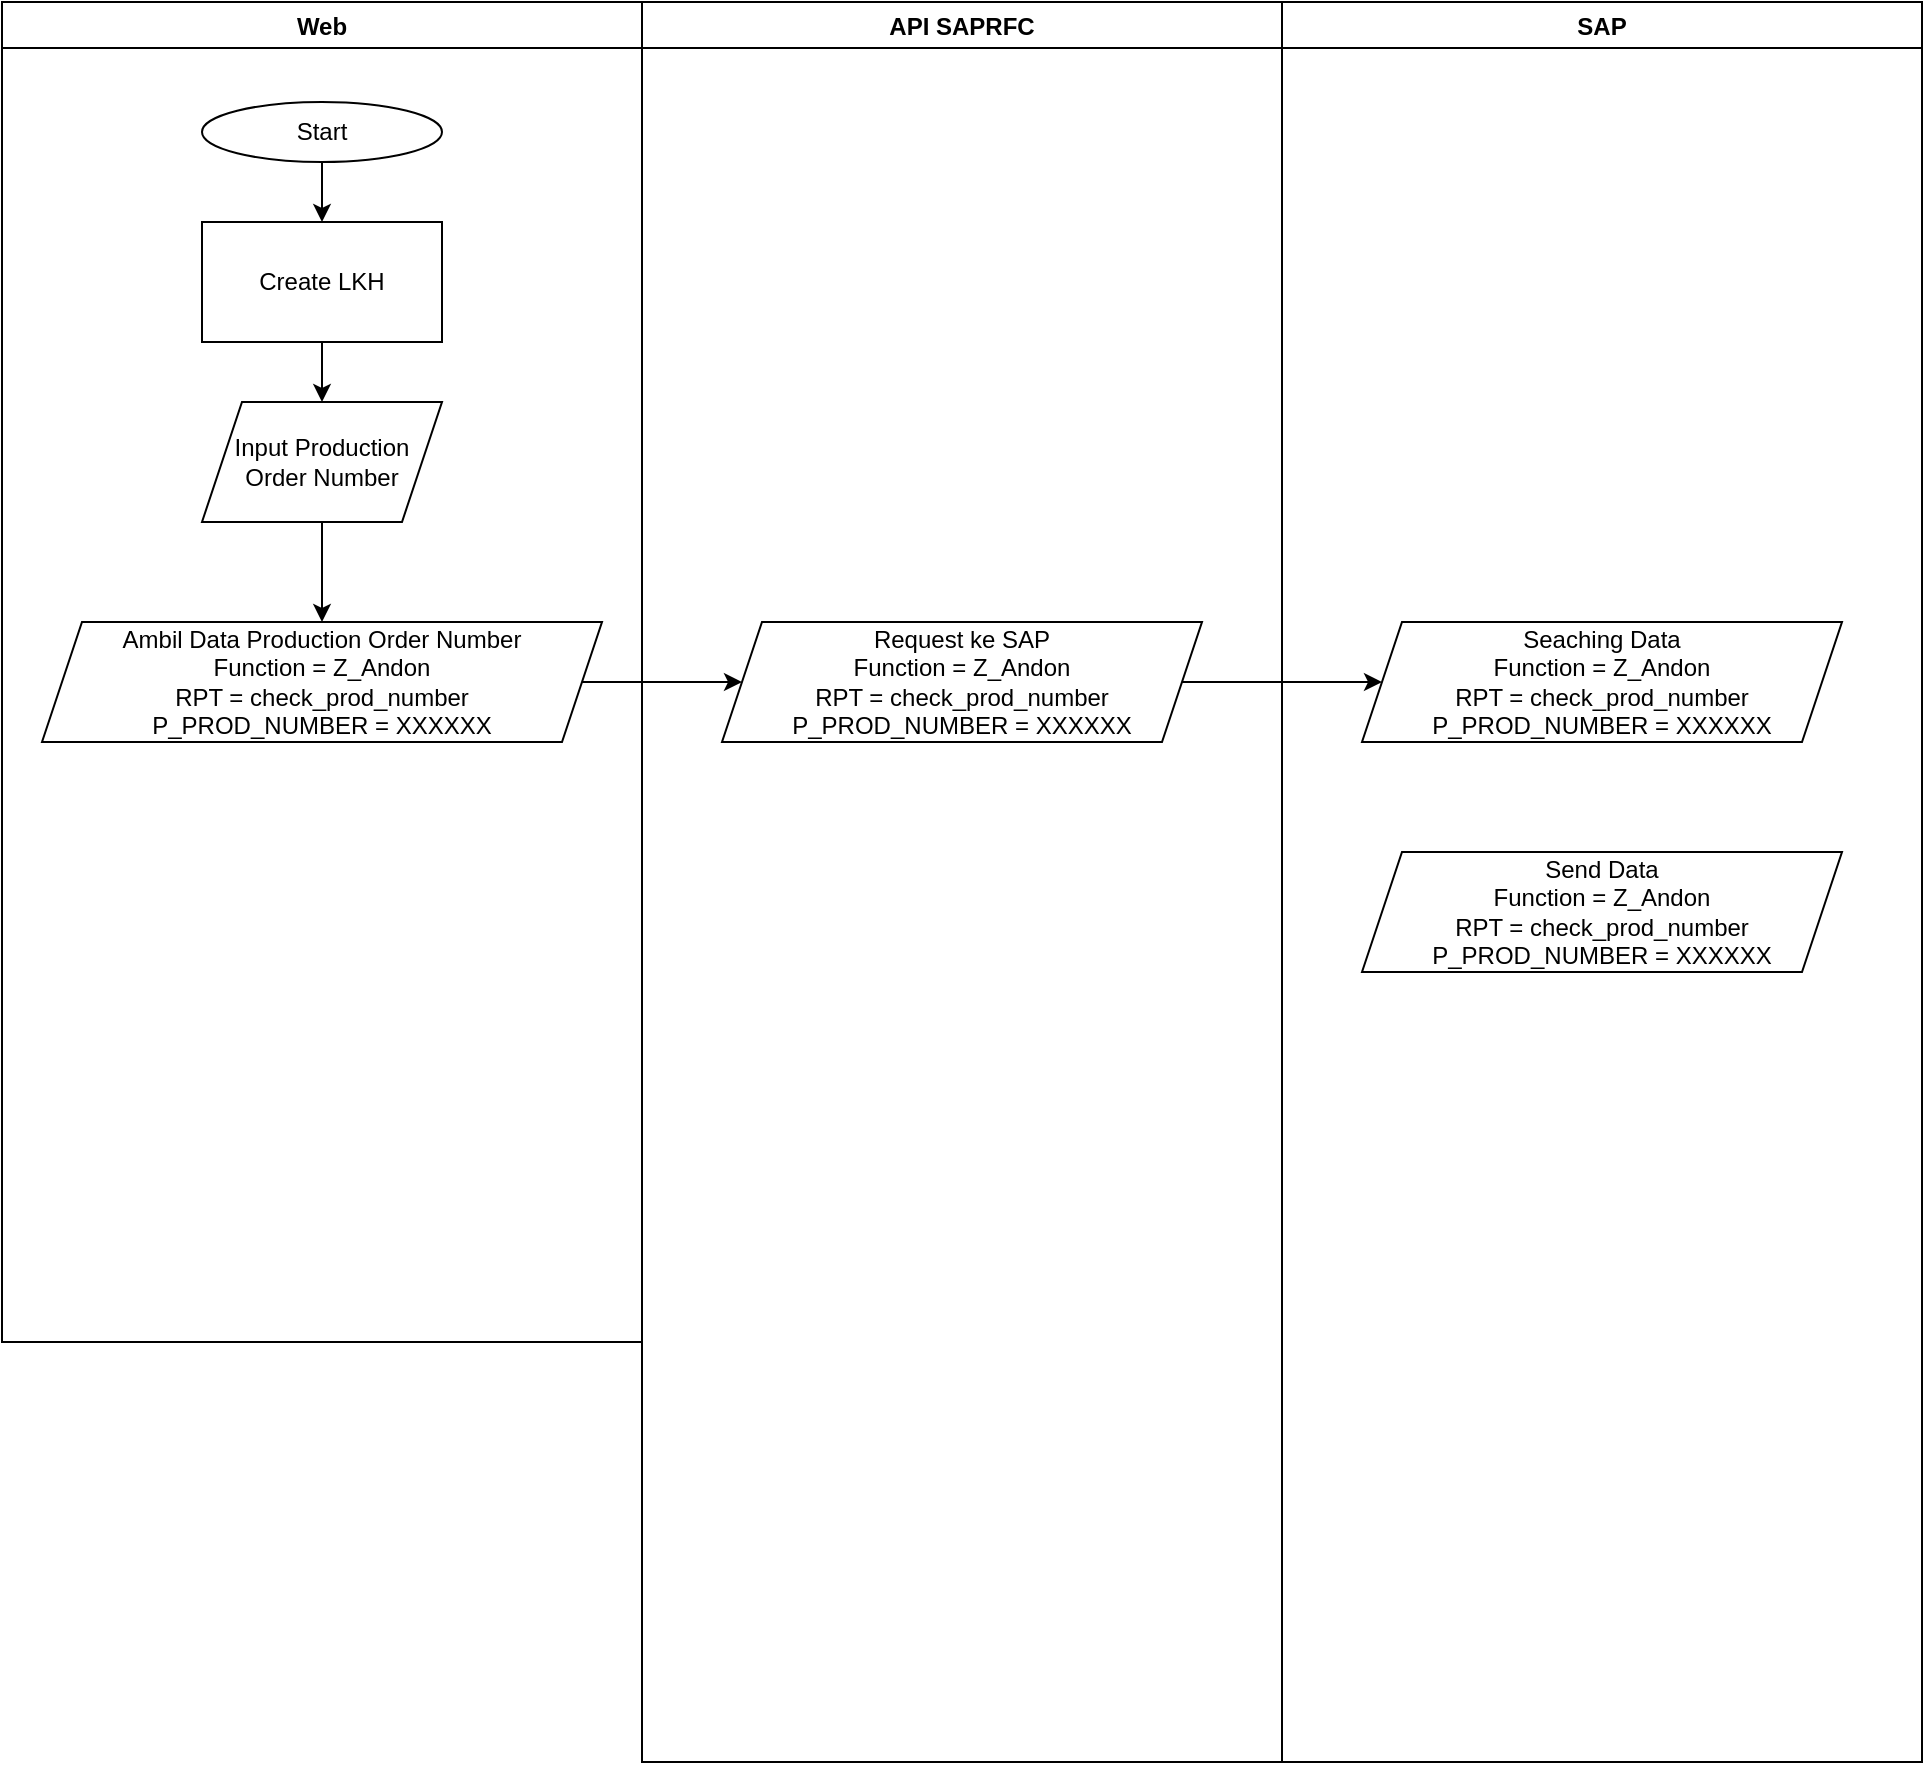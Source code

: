 <mxfile version="14.6.13" type="github">
  <diagram id="C5RBs43oDa-KdzZeNtuy" name="Page-1">
    <mxGraphModel dx="868" dy="450" grid="1" gridSize="10" guides="1" tooltips="1" connect="1" arrows="1" fold="1" page="1" pageScale="1" pageWidth="827" pageHeight="1169" math="0" shadow="0">
      <root>
        <mxCell id="WIyWlLk6GJQsqaUBKTNV-0" />
        <mxCell id="WIyWlLk6GJQsqaUBKTNV-1" parent="WIyWlLk6GJQsqaUBKTNV-0" />
        <mxCell id="HCvOZasf8MM4kw8mT1G2-7" value="Web" style="swimlane;" vertex="1" parent="WIyWlLk6GJQsqaUBKTNV-1">
          <mxGeometry x="40" y="160" width="320" height="670" as="geometry" />
        </mxCell>
        <mxCell id="HCvOZasf8MM4kw8mT1G2-0" value="Start" style="ellipse;whiteSpace=wrap;html=1;" vertex="1" parent="HCvOZasf8MM4kw8mT1G2-7">
          <mxGeometry x="100" y="50" width="120" height="30" as="geometry" />
        </mxCell>
        <mxCell id="HCvOZasf8MM4kw8mT1G2-1" value="Create LKH" style="whiteSpace=wrap;html=1;" vertex="1" parent="HCvOZasf8MM4kw8mT1G2-7">
          <mxGeometry x="100" y="110" width="120" height="60" as="geometry" />
        </mxCell>
        <mxCell id="HCvOZasf8MM4kw8mT1G2-2" value="" style="edgeStyle=orthogonalEdgeStyle;rounded=0;orthogonalLoop=1;jettySize=auto;html=1;" edge="1" parent="HCvOZasf8MM4kw8mT1G2-7" source="HCvOZasf8MM4kw8mT1G2-0" target="HCvOZasf8MM4kw8mT1G2-1">
          <mxGeometry relative="1" as="geometry" />
        </mxCell>
        <mxCell id="HCvOZasf8MM4kw8mT1G2-3" value="Input Production Order Number" style="shape=parallelogram;perimeter=parallelogramPerimeter;whiteSpace=wrap;html=1;fixedSize=1;" vertex="1" parent="HCvOZasf8MM4kw8mT1G2-7">
          <mxGeometry x="100" y="200" width="120" height="60" as="geometry" />
        </mxCell>
        <mxCell id="HCvOZasf8MM4kw8mT1G2-4" value="" style="edgeStyle=orthogonalEdgeStyle;rounded=0;orthogonalLoop=1;jettySize=auto;html=1;" edge="1" parent="HCvOZasf8MM4kw8mT1G2-7" source="HCvOZasf8MM4kw8mT1G2-1" target="HCvOZasf8MM4kw8mT1G2-3">
          <mxGeometry relative="1" as="geometry" />
        </mxCell>
        <mxCell id="HCvOZasf8MM4kw8mT1G2-5" value="Ambil Data Production Order Number&lt;br&gt;Function = Z_Andon&lt;br&gt;RPT = check_prod_number&lt;br&gt;P_PROD_NUMBER = XXXXXX" style="shape=parallelogram;perimeter=parallelogramPerimeter;whiteSpace=wrap;html=1;fixedSize=1;" vertex="1" parent="HCvOZasf8MM4kw8mT1G2-7">
          <mxGeometry x="20" y="310" width="280" height="60" as="geometry" />
        </mxCell>
        <mxCell id="HCvOZasf8MM4kw8mT1G2-6" value="" style="edgeStyle=orthogonalEdgeStyle;rounded=0;orthogonalLoop=1;jettySize=auto;html=1;" edge="1" parent="HCvOZasf8MM4kw8mT1G2-7" source="HCvOZasf8MM4kw8mT1G2-3" target="HCvOZasf8MM4kw8mT1G2-5">
          <mxGeometry relative="1" as="geometry" />
        </mxCell>
        <mxCell id="HCvOZasf8MM4kw8mT1G2-9" value="API SAPRFC" style="swimlane;" vertex="1" parent="WIyWlLk6GJQsqaUBKTNV-1">
          <mxGeometry x="360" y="160" width="320" height="880" as="geometry" />
        </mxCell>
        <mxCell id="HCvOZasf8MM4kw8mT1G2-13" value="Request ke SAP&lt;br&gt;Function = Z_Andon&lt;br&gt;RPT = check_prod_number&lt;br&gt;P_PROD_NUMBER = XXXXXX" style="shape=parallelogram;perimeter=parallelogramPerimeter;whiteSpace=wrap;html=1;fixedSize=1;" vertex="1" parent="HCvOZasf8MM4kw8mT1G2-9">
          <mxGeometry x="40" y="310" width="240" height="60" as="geometry" />
        </mxCell>
        <mxCell id="HCvOZasf8MM4kw8mT1G2-10" value="SAP" style="swimlane;" vertex="1" parent="WIyWlLk6GJQsqaUBKTNV-1">
          <mxGeometry x="680" y="160" width="320" height="880" as="geometry" />
        </mxCell>
        <mxCell id="HCvOZasf8MM4kw8mT1G2-16" value="Seaching Data&lt;br&gt;&lt;span&gt;Function = Z_Andon&lt;/span&gt;&lt;br&gt;&lt;span&gt;RPT = check_prod_number&lt;/span&gt;&lt;br&gt;&lt;span&gt;P_PROD_NUMBER = XXXXXX&lt;/span&gt;" style="shape=parallelogram;perimeter=parallelogramPerimeter;whiteSpace=wrap;html=1;fixedSize=1;" vertex="1" parent="HCvOZasf8MM4kw8mT1G2-10">
          <mxGeometry x="40" y="310" width="240" height="60" as="geometry" />
        </mxCell>
        <mxCell id="HCvOZasf8MM4kw8mT1G2-19" value="Send Data&lt;br&gt;&lt;span&gt;Function = Z_Andon&lt;/span&gt;&lt;br&gt;&lt;span&gt;RPT = check_prod_number&lt;/span&gt;&lt;br&gt;&lt;span&gt;P_PROD_NUMBER = XXXXXX&lt;/span&gt;" style="shape=parallelogram;perimeter=parallelogramPerimeter;whiteSpace=wrap;html=1;fixedSize=1;" vertex="1" parent="HCvOZasf8MM4kw8mT1G2-10">
          <mxGeometry x="40" y="425" width="240" height="60" as="geometry" />
        </mxCell>
        <mxCell id="HCvOZasf8MM4kw8mT1G2-14" value="" style="edgeStyle=orthogonalEdgeStyle;rounded=0;orthogonalLoop=1;jettySize=auto;html=1;" edge="1" parent="WIyWlLk6GJQsqaUBKTNV-1" source="HCvOZasf8MM4kw8mT1G2-5" target="HCvOZasf8MM4kw8mT1G2-13">
          <mxGeometry relative="1" as="geometry" />
        </mxCell>
        <mxCell id="HCvOZasf8MM4kw8mT1G2-17" value="" style="edgeStyle=orthogonalEdgeStyle;rounded=0;orthogonalLoop=1;jettySize=auto;html=1;" edge="1" parent="WIyWlLk6GJQsqaUBKTNV-1" source="HCvOZasf8MM4kw8mT1G2-13" target="HCvOZasf8MM4kw8mT1G2-16">
          <mxGeometry relative="1" as="geometry" />
        </mxCell>
      </root>
    </mxGraphModel>
  </diagram>
</mxfile>
